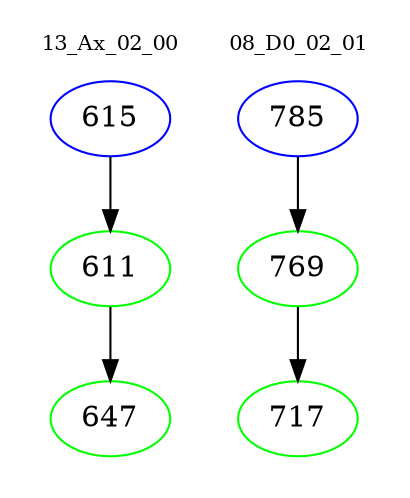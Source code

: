 digraph{
subgraph cluster_0 {
color = white
label = "13_Ax_02_00";
fontsize=10;
T0_615 [label="615", color="blue"]
T0_615 -> T0_611 [color="black"]
T0_611 [label="611", color="green"]
T0_611 -> T0_647 [color="black"]
T0_647 [label="647", color="green"]
}
subgraph cluster_1 {
color = white
label = "08_D0_02_01";
fontsize=10;
T1_785 [label="785", color="blue"]
T1_785 -> T1_769 [color="black"]
T1_769 [label="769", color="green"]
T1_769 -> T1_717 [color="black"]
T1_717 [label="717", color="green"]
}
}
